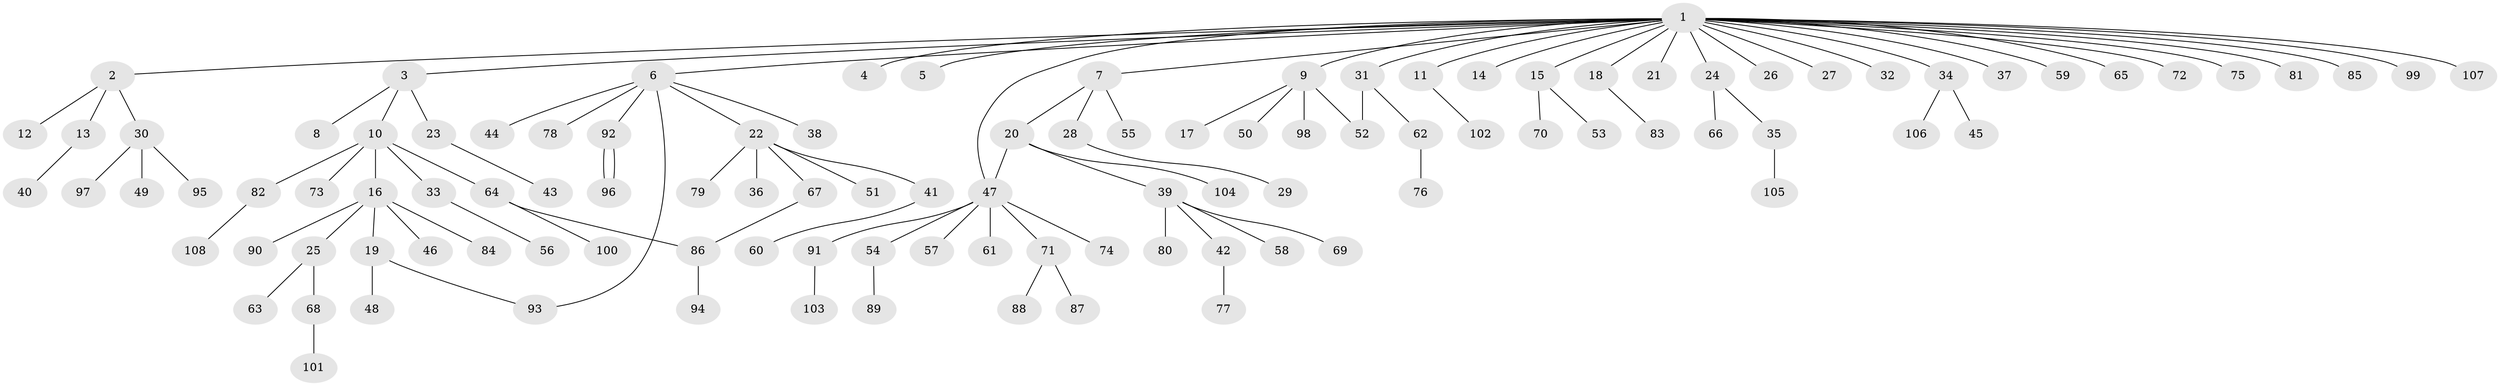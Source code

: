 // coarse degree distribution, {28: 0.015625, 4: 0.03125, 5: 0.015625, 1: 0.703125, 7: 0.03125, 2: 0.125, 3: 0.0625, 6: 0.015625}
// Generated by graph-tools (version 1.1) at 2025/18/03/04/25 18:18:01]
// undirected, 108 vertices, 112 edges
graph export_dot {
graph [start="1"]
  node [color=gray90,style=filled];
  1;
  2;
  3;
  4;
  5;
  6;
  7;
  8;
  9;
  10;
  11;
  12;
  13;
  14;
  15;
  16;
  17;
  18;
  19;
  20;
  21;
  22;
  23;
  24;
  25;
  26;
  27;
  28;
  29;
  30;
  31;
  32;
  33;
  34;
  35;
  36;
  37;
  38;
  39;
  40;
  41;
  42;
  43;
  44;
  45;
  46;
  47;
  48;
  49;
  50;
  51;
  52;
  53;
  54;
  55;
  56;
  57;
  58;
  59;
  60;
  61;
  62;
  63;
  64;
  65;
  66;
  67;
  68;
  69;
  70;
  71;
  72;
  73;
  74;
  75;
  76;
  77;
  78;
  79;
  80;
  81;
  82;
  83;
  84;
  85;
  86;
  87;
  88;
  89;
  90;
  91;
  92;
  93;
  94;
  95;
  96;
  97;
  98;
  99;
  100;
  101;
  102;
  103;
  104;
  105;
  106;
  107;
  108;
  1 -- 2;
  1 -- 3;
  1 -- 4;
  1 -- 5;
  1 -- 6;
  1 -- 7;
  1 -- 9;
  1 -- 11;
  1 -- 14;
  1 -- 15;
  1 -- 18;
  1 -- 21;
  1 -- 24;
  1 -- 26;
  1 -- 27;
  1 -- 31;
  1 -- 32;
  1 -- 34;
  1 -- 37;
  1 -- 47;
  1 -- 59;
  1 -- 65;
  1 -- 72;
  1 -- 75;
  1 -- 81;
  1 -- 85;
  1 -- 99;
  1 -- 107;
  2 -- 12;
  2 -- 13;
  2 -- 30;
  3 -- 8;
  3 -- 10;
  3 -- 23;
  6 -- 22;
  6 -- 38;
  6 -- 44;
  6 -- 78;
  6 -- 92;
  6 -- 93;
  7 -- 20;
  7 -- 28;
  7 -- 55;
  9 -- 17;
  9 -- 50;
  9 -- 52;
  9 -- 98;
  10 -- 16;
  10 -- 33;
  10 -- 64;
  10 -- 73;
  10 -- 82;
  11 -- 102;
  13 -- 40;
  15 -- 53;
  15 -- 70;
  16 -- 19;
  16 -- 25;
  16 -- 46;
  16 -- 84;
  16 -- 90;
  18 -- 83;
  19 -- 48;
  19 -- 93;
  20 -- 39;
  20 -- 47;
  20 -- 104;
  22 -- 36;
  22 -- 41;
  22 -- 51;
  22 -- 67;
  22 -- 79;
  23 -- 43;
  24 -- 35;
  24 -- 66;
  25 -- 63;
  25 -- 68;
  28 -- 29;
  30 -- 49;
  30 -- 95;
  30 -- 97;
  31 -- 52;
  31 -- 62;
  33 -- 56;
  34 -- 45;
  34 -- 106;
  35 -- 105;
  39 -- 42;
  39 -- 58;
  39 -- 69;
  39 -- 80;
  41 -- 60;
  42 -- 77;
  47 -- 54;
  47 -- 57;
  47 -- 61;
  47 -- 71;
  47 -- 74;
  47 -- 91;
  54 -- 89;
  62 -- 76;
  64 -- 86;
  64 -- 100;
  67 -- 86;
  68 -- 101;
  71 -- 87;
  71 -- 88;
  82 -- 108;
  86 -- 94;
  91 -- 103;
  92 -- 96;
  92 -- 96;
}
